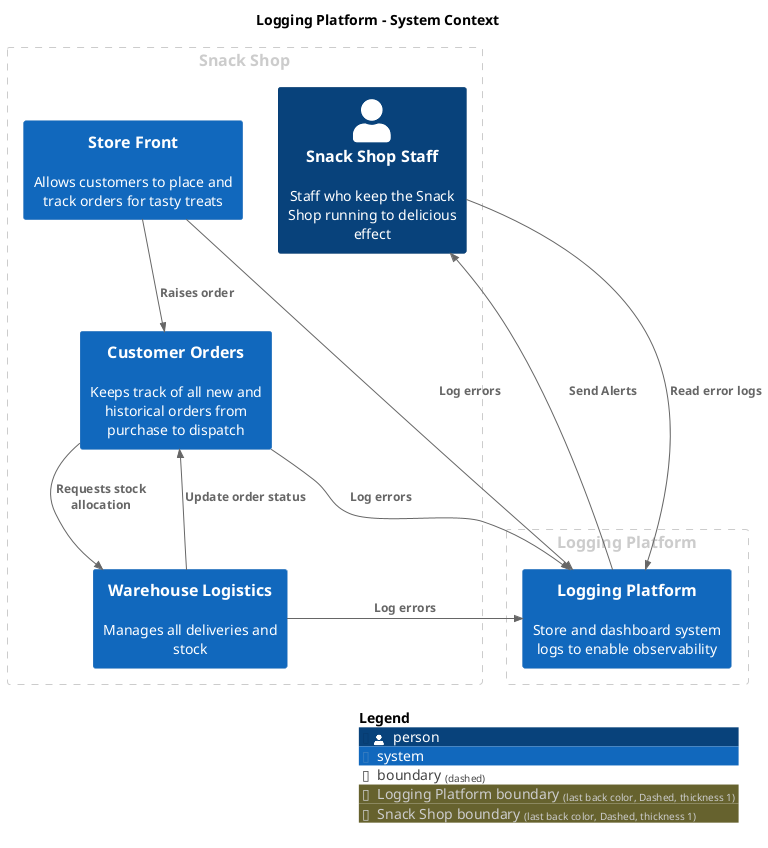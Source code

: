 @startuml
set separator none
title Logging Platform - System Context

top to bottom direction

!include <C4/C4>
!include <C4/C4_Context>

AddBoundaryTag("Logging Platform", $borderColor="#cccccc", $fontColor="#cccccc", $borderStyle="Dashed", $borderThickness="1")
Boundary(group_1, "Logging Platform", $tags="Logging Platform") {
  System(LoggingPlatform, "Logging Platform", $descr="Store and dashboard system logs to enable observability", $tags="", $link="")
}

AddBoundaryTag("Snack Shop", $borderColor="#cccccc", $fontColor="#cccccc", $borderStyle="Dashed", $borderThickness="1")
Boundary(group_2, "Snack Shop", $tags="Snack Shop") {
  System(CustomerOrders, "Customer Orders", $descr="Keeps track of all new and historical orders from purchase to dispatch", $tags="", $link="")
  System(WarehouseLogistics, "Warehouse Logistics", $descr="Manages all deliveries and stock", $tags="", $link="")
  Person(SnackShopStaff, "Snack Shop Staff", $descr="Staff who keep the Snack Shop running to delicious effect", $tags="", $link="")
  System(StoreFront, "Store Front", $descr="Allows customers to place and track orders for tasty treats", $tags="", $link="")
}


Rel(StoreFront, CustomerOrders, "Raises order", $techn="", $tags="", $link="")
Rel(CustomerOrders, WarehouseLogistics, "Requests stock allocation", $techn="", $tags="", $link="")
Rel(WarehouseLogistics, CustomerOrders, "Update order status", $techn="", $tags="", $link="")
Rel(CustomerOrders, LoggingPlatform, "Log errors", $techn="", $tags="", $link="")
Rel(StoreFront, LoggingPlatform, "Log errors", $techn="", $tags="", $link="")
Rel(WarehouseLogistics, LoggingPlatform, "Log errors", $techn="", $tags="", $link="")
Rel(LoggingPlatform, SnackShopStaff, "Send Alerts", $techn="", $tags="", $link="")
Rel(SnackShopStaff, LoggingPlatform, "Read error logs", $techn="", $tags="", $link="")

SHOW_LEGEND(true)
@enduml